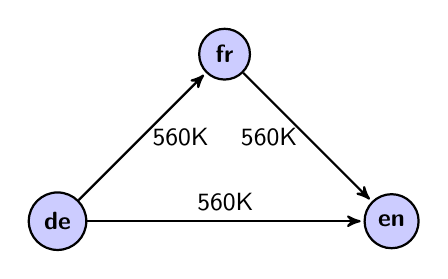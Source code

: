 % A simple graph with straight and bend arrows and loops
% Stefan Kottwitz

\begin{tikzpicture}[->,>=stealth',shorten >=1pt,auto,node distance=3cm,
  thick,main node/.style={circle,fill=blue!20,draw,font=\sffamily\small\bfseries}]

  \node[main node] (1) {fr};
  \node[main node] (2) [below left of=1] {de};
  \node[main node] (3) [below right of=1] {en};

  \path[every node/.style={font=\sffamily\small}]
    (1) edge node [left] {560K} (3)
    (2) edge node [right] {560K} (1)
        edge node {560K} (3);
\end{tikzpicture}



